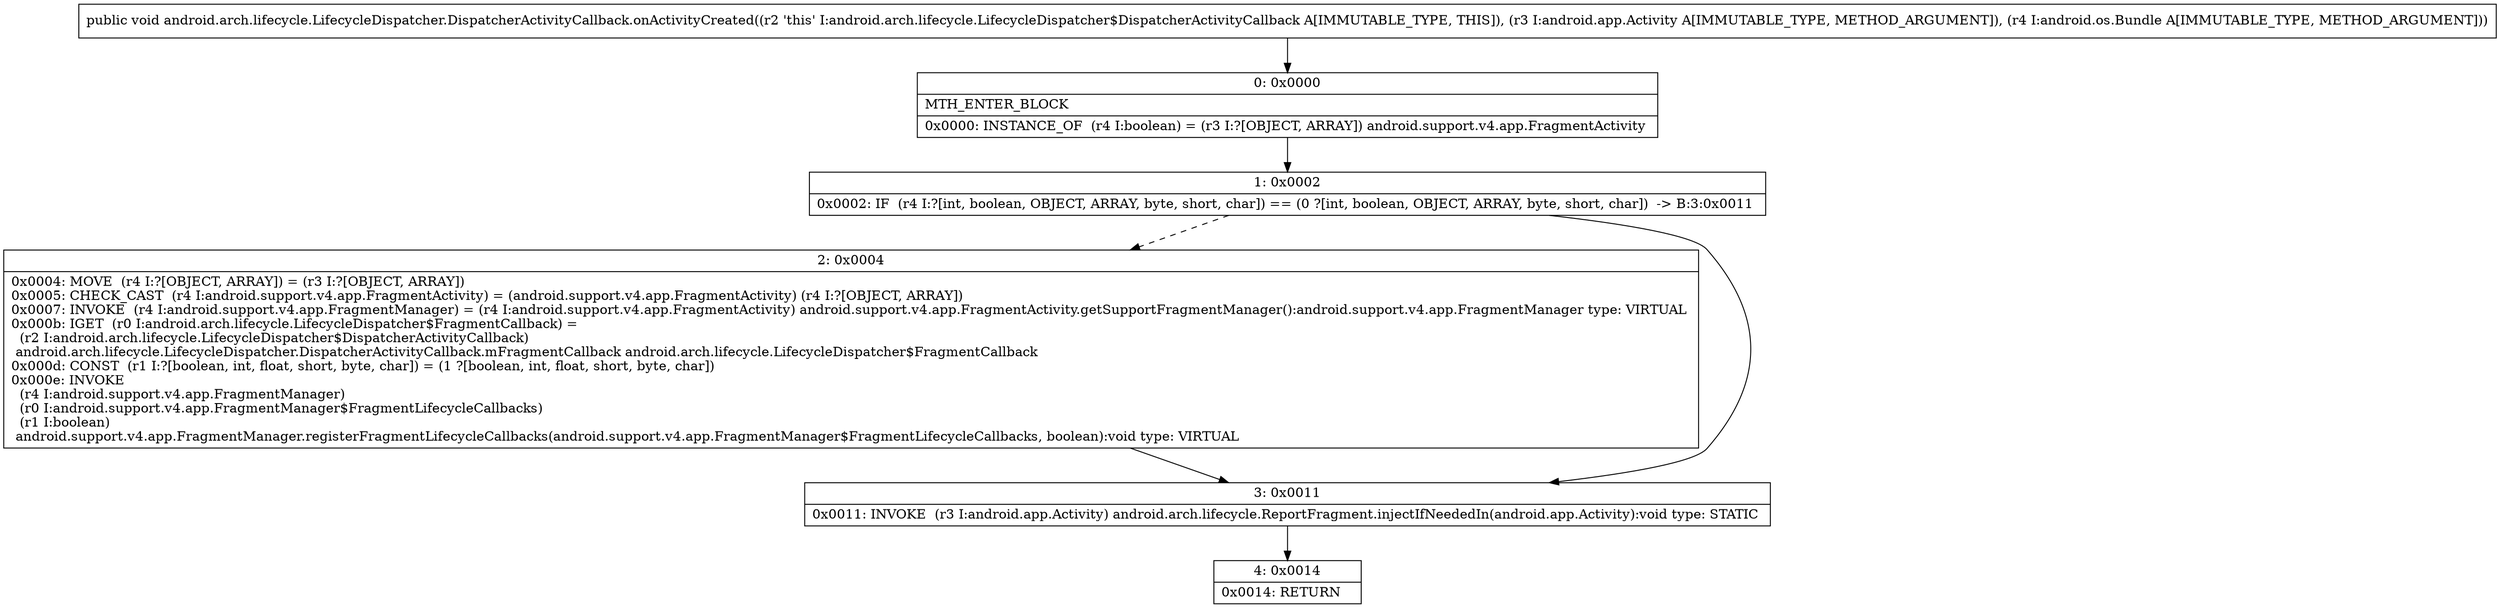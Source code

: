 digraph "CFG forandroid.arch.lifecycle.LifecycleDispatcher.DispatcherActivityCallback.onActivityCreated(Landroid\/app\/Activity;Landroid\/os\/Bundle;)V" {
Node_0 [shape=record,label="{0\:\ 0x0000|MTH_ENTER_BLOCK\l|0x0000: INSTANCE_OF  (r4 I:boolean) = (r3 I:?[OBJECT, ARRAY]) android.support.v4.app.FragmentActivity \l}"];
Node_1 [shape=record,label="{1\:\ 0x0002|0x0002: IF  (r4 I:?[int, boolean, OBJECT, ARRAY, byte, short, char]) == (0 ?[int, boolean, OBJECT, ARRAY, byte, short, char])  \-\> B:3:0x0011 \l}"];
Node_2 [shape=record,label="{2\:\ 0x0004|0x0004: MOVE  (r4 I:?[OBJECT, ARRAY]) = (r3 I:?[OBJECT, ARRAY]) \l0x0005: CHECK_CAST  (r4 I:android.support.v4.app.FragmentActivity) = (android.support.v4.app.FragmentActivity) (r4 I:?[OBJECT, ARRAY]) \l0x0007: INVOKE  (r4 I:android.support.v4.app.FragmentManager) = (r4 I:android.support.v4.app.FragmentActivity) android.support.v4.app.FragmentActivity.getSupportFragmentManager():android.support.v4.app.FragmentManager type: VIRTUAL \l0x000b: IGET  (r0 I:android.arch.lifecycle.LifecycleDispatcher$FragmentCallback) = \l  (r2 I:android.arch.lifecycle.LifecycleDispatcher$DispatcherActivityCallback)\l android.arch.lifecycle.LifecycleDispatcher.DispatcherActivityCallback.mFragmentCallback android.arch.lifecycle.LifecycleDispatcher$FragmentCallback \l0x000d: CONST  (r1 I:?[boolean, int, float, short, byte, char]) = (1 ?[boolean, int, float, short, byte, char]) \l0x000e: INVOKE  \l  (r4 I:android.support.v4.app.FragmentManager)\l  (r0 I:android.support.v4.app.FragmentManager$FragmentLifecycleCallbacks)\l  (r1 I:boolean)\l android.support.v4.app.FragmentManager.registerFragmentLifecycleCallbacks(android.support.v4.app.FragmentManager$FragmentLifecycleCallbacks, boolean):void type: VIRTUAL \l}"];
Node_3 [shape=record,label="{3\:\ 0x0011|0x0011: INVOKE  (r3 I:android.app.Activity) android.arch.lifecycle.ReportFragment.injectIfNeededIn(android.app.Activity):void type: STATIC \l}"];
Node_4 [shape=record,label="{4\:\ 0x0014|0x0014: RETURN   \l}"];
MethodNode[shape=record,label="{public void android.arch.lifecycle.LifecycleDispatcher.DispatcherActivityCallback.onActivityCreated((r2 'this' I:android.arch.lifecycle.LifecycleDispatcher$DispatcherActivityCallback A[IMMUTABLE_TYPE, THIS]), (r3 I:android.app.Activity A[IMMUTABLE_TYPE, METHOD_ARGUMENT]), (r4 I:android.os.Bundle A[IMMUTABLE_TYPE, METHOD_ARGUMENT])) }"];
MethodNode -> Node_0;
Node_0 -> Node_1;
Node_1 -> Node_2[style=dashed];
Node_1 -> Node_3;
Node_2 -> Node_3;
Node_3 -> Node_4;
}

